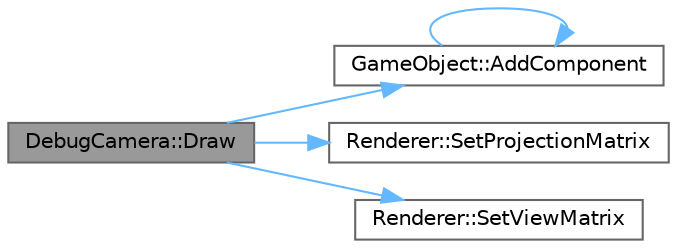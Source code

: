 digraph "DebugCamera::Draw"
{
 // LATEX_PDF_SIZE
  bgcolor="transparent";
  edge [fontname=Helvetica,fontsize=10,labelfontname=Helvetica,labelfontsize=10];
  node [fontname=Helvetica,fontsize=10,shape=box,height=0.2,width=0.4];
  rankdir="LR";
  Node1 [id="Node000001",label="DebugCamera::Draw",height=0.2,width=0.4,color="gray40", fillcolor="grey60", style="filled", fontcolor="black",tooltip="DebugCameraクラスの描画処理を行います。"];
  Node1 -> Node2 [id="edge1_Node000001_Node000002",color="steelblue1",style="solid",tooltip=" "];
  Node2 [id="Node000002",label="GameObject::AddComponent",height=0.2,width=0.4,color="grey40", fillcolor="white", style="filled",URL="$class_game_object.html#a811dc08b79009b3af153721df972e761",tooltip="オブジェクトに新しいコンポーネントを追加します。"];
  Node2 -> Node2 [id="edge2_Node000002_Node000002",color="steelblue1",style="solid",tooltip=" "];
  Node1 -> Node3 [id="edge3_Node000001_Node000003",color="steelblue1",style="solid",tooltip=" "];
  Node3 [id="Node000003",label="Renderer::SetProjectionMatrix",height=0.2,width=0.4,color="grey40", fillcolor="white", style="filled",URL="$class_renderer.html#ad69c19abd3719199a7412972f40391bf",tooltip="プロジェクション行列を設定"];
  Node1 -> Node4 [id="edge4_Node000001_Node000004",color="steelblue1",style="solid",tooltip=" "];
  Node4 [id="Node000004",label="Renderer::SetViewMatrix",height=0.2,width=0.4,color="grey40", fillcolor="white", style="filled",URL="$class_renderer.html#a4f539cc63a6bed2694490af38806ec9a",tooltip="ビュー行列を設定"];
}
